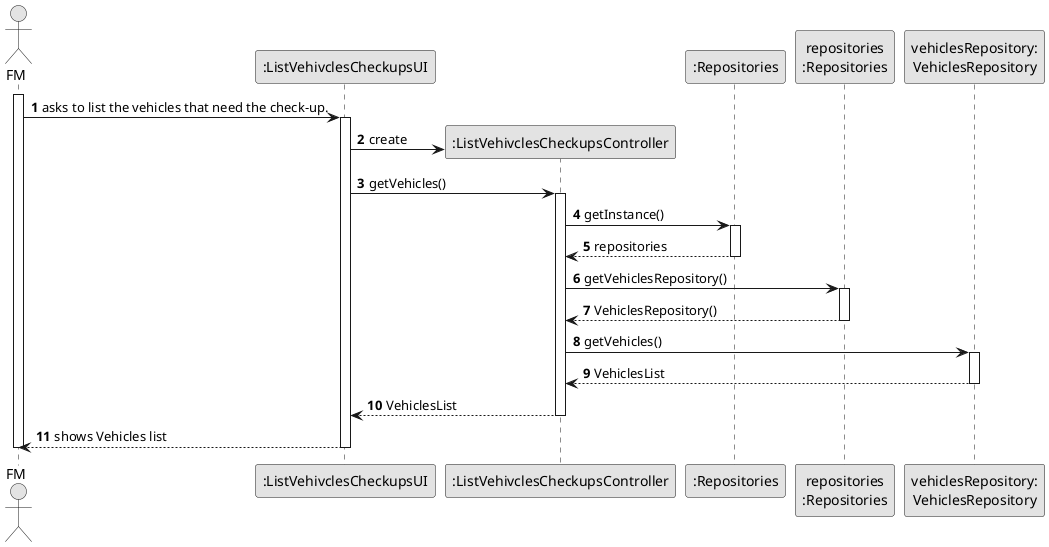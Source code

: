 @startuml
skinparam monochrome true
skinparam packageStyle rectangle
skinparam shadowing false

autonumber

'hide footbox
actor "FM" as ADM
participant ":ListVehivclesCheckupsUI" as UI
participant ":ListVehivclesCheckupsController" as CTRL
participant ":Repositories" as RepositorySingleton
participant "repositories\n:Repositories" as PLAT
participant "vehiclesRepository:\nVehiclesRepository" as TaskCategoryRepository


activate ADM

        ADM -> UI : asks to list the vehicles that need the check-up.

        activate UI

'            UI --> ADM : requests data (reference, description,  informal \n description, technical description, duration, cost)
            'create CTRL
            UI -> CTRL** : create

            UI -> CTRL : getVehicles()
            activate CTRL

                CTRL -> RepositorySingleton : getInstance()
                activate RepositorySingleton

                    RepositorySingleton --> CTRL: repositories
                deactivate RepositorySingleton

                CTRL -> PLAT : getVehiclesRepository()
                activate PLAT

                    PLAT --> CTRL: VehiclesRepository()
                deactivate PLAT

                CTRL -> TaskCategoryRepository : getVehicles()
                activate TaskCategoryRepository

                    TaskCategoryRepository --> CTRL : VehiclesList
                deactivate TaskCategoryRepository

                CTRL --> UI : VehiclesList
            deactivate CTRL

            UI --> ADM : shows Vehicles list
        deactivate UI


deactivate ADM

@enduml